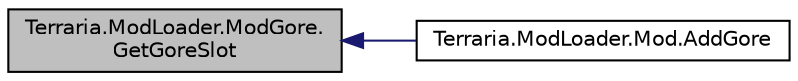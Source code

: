 digraph "Terraria.ModLoader.ModGore.GetGoreSlot"
{
  edge [fontname="Helvetica",fontsize="10",labelfontname="Helvetica",labelfontsize="10"];
  node [fontname="Helvetica",fontsize="10",shape=record];
  rankdir="LR";
  Node7 [label="Terraria.ModLoader.ModGore.\lGetGoreSlot",height=0.2,width=0.4,color="black", fillcolor="grey75", style="filled", fontcolor="black"];
  Node7 -> Node8 [dir="back",color="midnightblue",fontsize="10",style="solid",fontname="Helvetica"];
  Node8 [label="Terraria.ModLoader.Mod.AddGore",height=0.2,width=0.4,color="black", fillcolor="white", style="filled",URL="$class_terraria_1_1_mod_loader_1_1_mod.html#a0f77bc7cc6bb96b5c825c9b008b0ac70",tooltip="Adds the given texture to the game as a custom gore, with the given custom gore behavior. If no custom gore behavior is provided, the custom gore will have the default vanilla behavior. "];
}
